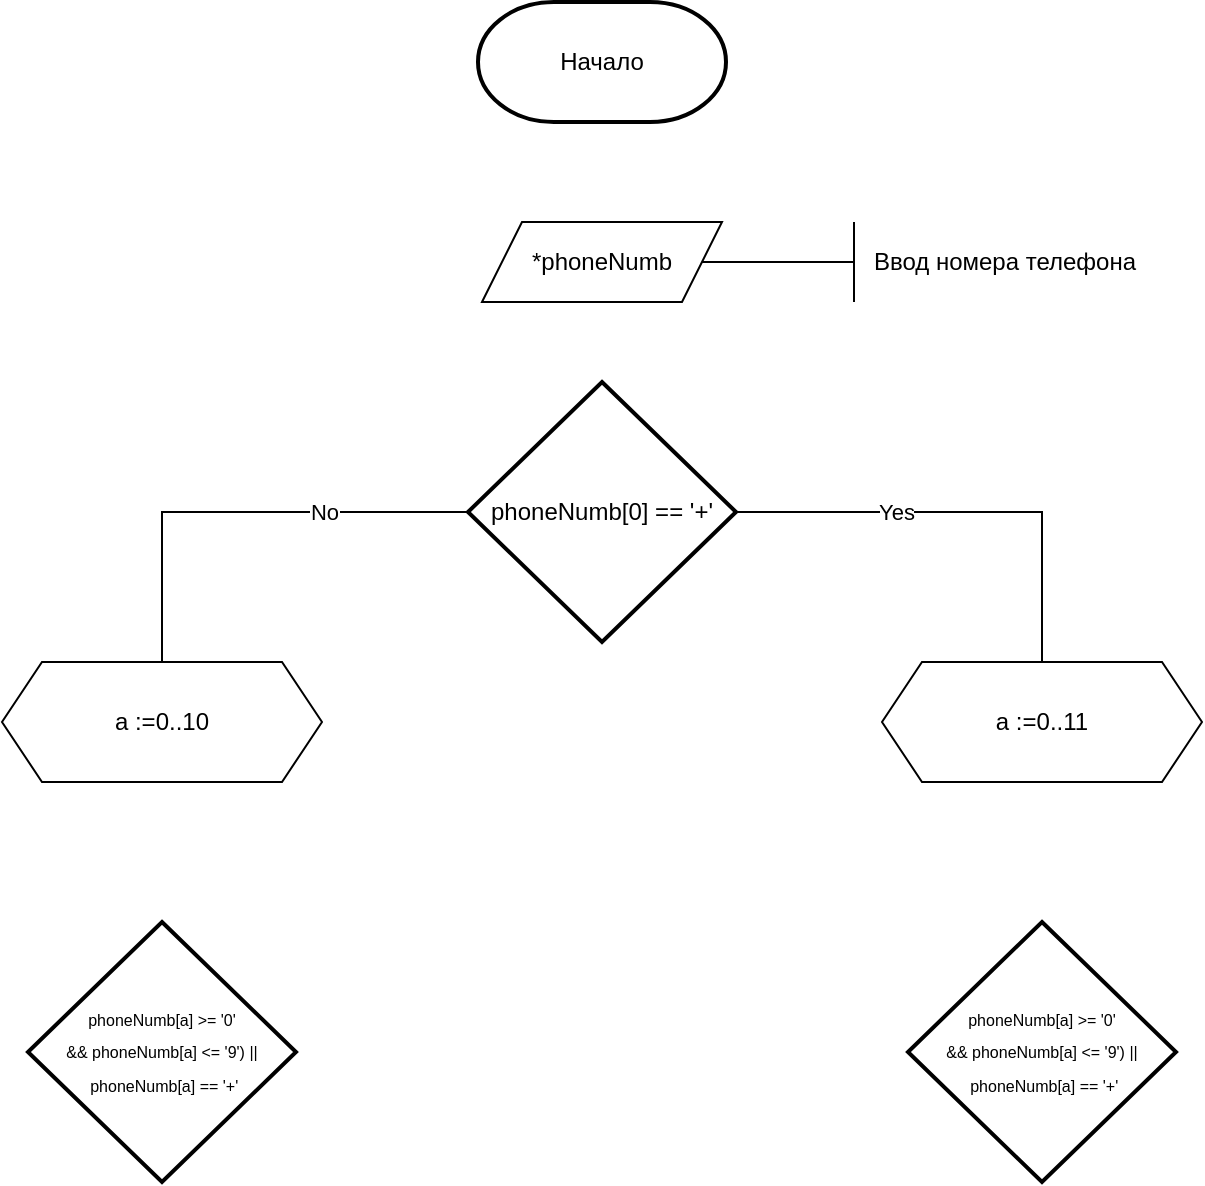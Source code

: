 <mxfile version="24.7.12">
  <diagram name="Страница — 1" id="RolyPFwZq1qflpm33d3U">
    <mxGraphModel dx="952" dy="515" grid="1" gridSize="10" guides="1" tooltips="1" connect="1" arrows="1" fold="1" page="1" pageScale="1" pageWidth="827" pageHeight="1169" math="0" shadow="0">
      <root>
        <mxCell id="0" />
        <mxCell id="1" parent="0" />
        <mxCell id="ZodCC7kFXzASDTPhLEkf-1" value="Начало" style="strokeWidth=2;html=1;shape=mxgraph.flowchart.terminator;whiteSpace=wrap;" vertex="1" parent="1">
          <mxGeometry x="352" y="20" width="124" height="60" as="geometry" />
        </mxCell>
        <mxCell id="ZodCC7kFXzASDTPhLEkf-2" value="*phoneNumb" style="shape=parallelogram;perimeter=parallelogramPerimeter;whiteSpace=wrap;html=1;fixedSize=1;" vertex="1" parent="1">
          <mxGeometry x="354" y="130" width="120" height="40" as="geometry" />
        </mxCell>
        <mxCell id="ZodCC7kFXzASDTPhLEkf-4" value="" style="endArrow=none;html=1;rounded=0;exitX=1;exitY=0.5;exitDx=0;exitDy=0;" edge="1" parent="1" source="ZodCC7kFXzASDTPhLEkf-2">
          <mxGeometry width="50" height="50" relative="1" as="geometry">
            <mxPoint x="520" y="180" as="sourcePoint" />
            <mxPoint x="540" y="150" as="targetPoint" />
          </mxGeometry>
        </mxCell>
        <mxCell id="ZodCC7kFXzASDTPhLEkf-5" value="" style="endArrow=none;html=1;rounded=0;" edge="1" parent="1">
          <mxGeometry width="50" height="50" relative="1" as="geometry">
            <mxPoint x="540" y="170" as="sourcePoint" />
            <mxPoint x="540" y="130" as="targetPoint" />
          </mxGeometry>
        </mxCell>
        <mxCell id="ZodCC7kFXzASDTPhLEkf-6" value="Ввод номера телефона" style="text;html=1;align=center;verticalAlign=middle;resizable=0;points=[];autosize=1;strokeColor=none;fillColor=none;" vertex="1" parent="1">
          <mxGeometry x="540" y="135" width="150" height="30" as="geometry" />
        </mxCell>
        <mxCell id="ZodCC7kFXzASDTPhLEkf-7" value="phoneNumb[0] == &#39;+&#39;" style="strokeWidth=2;html=1;shape=mxgraph.flowchart.decision;whiteSpace=wrap;" vertex="1" parent="1">
          <mxGeometry x="347" y="210" width="134" height="130" as="geometry" />
        </mxCell>
        <mxCell id="ZodCC7kFXzASDTPhLEkf-9" value="a :=0..10" style="shape=hexagon;perimeter=hexagonPerimeter2;whiteSpace=wrap;html=1;fixedSize=1;" vertex="1" parent="1">
          <mxGeometry x="114" y="350" width="160" height="60" as="geometry" />
        </mxCell>
        <mxCell id="ZodCC7kFXzASDTPhLEkf-10" value="a :=0..11" style="shape=hexagon;perimeter=hexagonPerimeter2;whiteSpace=wrap;html=1;fixedSize=1;" vertex="1" parent="1">
          <mxGeometry x="554" y="350" width="160" height="60" as="geometry" />
        </mxCell>
        <mxCell id="ZodCC7kFXzASDTPhLEkf-11" value="" style="endArrow=none;html=1;rounded=0;edgeStyle=orthogonalEdgeStyle;entryX=0;entryY=0.5;entryDx=0;entryDy=0;entryPerimeter=0;exitX=0.5;exitY=0;exitDx=0;exitDy=0;" edge="1" parent="1" source="ZodCC7kFXzASDTPhLEkf-9" target="ZodCC7kFXzASDTPhLEkf-7">
          <mxGeometry width="50" height="50" relative="1" as="geometry">
            <mxPoint x="220" y="300" as="sourcePoint" />
            <mxPoint x="270" y="250" as="targetPoint" />
          </mxGeometry>
        </mxCell>
        <mxCell id="ZodCC7kFXzASDTPhLEkf-17" value="No" style="edgeLabel;html=1;align=center;verticalAlign=middle;resizable=0;points=[];" vertex="1" connectable="0" parent="ZodCC7kFXzASDTPhLEkf-11">
          <mxGeometry x="0.398" relative="1" as="geometry">
            <mxPoint x="-4" as="offset" />
          </mxGeometry>
        </mxCell>
        <mxCell id="ZodCC7kFXzASDTPhLEkf-12" value="" style="endArrow=none;html=1;rounded=0;edgeStyle=orthogonalEdgeStyle;exitX=1;exitY=0.5;exitDx=0;exitDy=0;exitPerimeter=0;entryX=0.5;entryY=0;entryDx=0;entryDy=0;" edge="1" parent="1" source="ZodCC7kFXzASDTPhLEkf-7" target="ZodCC7kFXzASDTPhLEkf-10">
          <mxGeometry width="50" height="50" relative="1" as="geometry">
            <mxPoint x="590" y="280" as="sourcePoint" />
            <mxPoint x="640" y="230" as="targetPoint" />
          </mxGeometry>
        </mxCell>
        <mxCell id="ZodCC7kFXzASDTPhLEkf-16" value="Yes" style="edgeLabel;html=1;align=center;verticalAlign=middle;resizable=0;points=[];" vertex="1" connectable="0" parent="ZodCC7kFXzASDTPhLEkf-12">
          <mxGeometry x="-0.266" y="1" relative="1" as="geometry">
            <mxPoint x="-4" y="1" as="offset" />
          </mxGeometry>
        </mxCell>
        <mxCell id="ZodCC7kFXzASDTPhLEkf-15" value="&lt;p style=&quot;line-height: 120%;&quot;&gt;&lt;font style=&quot;font-size: 8px;&quot;&gt;&lt;span style=&quot;background-color: initial;&quot;&gt;phoneNumb[a]&lt;/span&gt;&amp;nbsp;&amp;gt;= &#39;0&#39; &amp;amp;&amp;amp;&amp;nbsp;&lt;span style=&quot;background-color: initial;&quot;&gt;phoneNumb[a]&lt;/span&gt;&lt;span style=&quot;background-color: initial;&quot;&gt;&amp;nbsp;&amp;lt;= &#39;9&#39;)&amp;nbsp;&lt;/span&gt;&lt;span style=&quot;background-color: initial;&quot;&gt;||&amp;nbsp;&lt;/span&gt;&lt;span style=&quot;background-color: initial;&quot;&gt;phoneNumb[a]&lt;/span&gt;&lt;span style=&quot;background-color: initial;&quot;&gt;&amp;nbsp;== &#39;+&#39;&lt;/span&gt;&lt;/font&gt;&lt;/p&gt;" style="strokeWidth=2;html=1;shape=mxgraph.flowchart.decision;whiteSpace=wrap;" vertex="1" parent="1">
          <mxGeometry x="567" y="480" width="134" height="130" as="geometry" />
        </mxCell>
        <mxCell id="ZodCC7kFXzASDTPhLEkf-18" value="&lt;p style=&quot;line-height: 120%;&quot;&gt;&lt;font style=&quot;font-size: 8px;&quot;&gt;&lt;span style=&quot;background-color: initial;&quot;&gt;phoneNumb[a]&lt;/span&gt;&amp;nbsp;&amp;gt;= &#39;0&#39; &amp;amp;&amp;amp;&amp;nbsp;&lt;span style=&quot;background-color: initial;&quot;&gt;phoneNumb[a]&lt;/span&gt;&lt;span style=&quot;background-color: initial;&quot;&gt;&amp;nbsp;&amp;lt;= &#39;9&#39;)&amp;nbsp;&lt;/span&gt;&lt;span style=&quot;background-color: initial;&quot;&gt;||&amp;nbsp;&lt;/span&gt;&lt;span style=&quot;background-color: initial;&quot;&gt;phoneNumb[a]&lt;/span&gt;&lt;span style=&quot;background-color: initial;&quot;&gt;&amp;nbsp;== &#39;+&#39;&lt;/span&gt;&lt;/font&gt;&lt;/p&gt;" style="strokeWidth=2;html=1;shape=mxgraph.flowchart.decision;whiteSpace=wrap;" vertex="1" parent="1">
          <mxGeometry x="127" y="480" width="134" height="130" as="geometry" />
        </mxCell>
      </root>
    </mxGraphModel>
  </diagram>
</mxfile>
